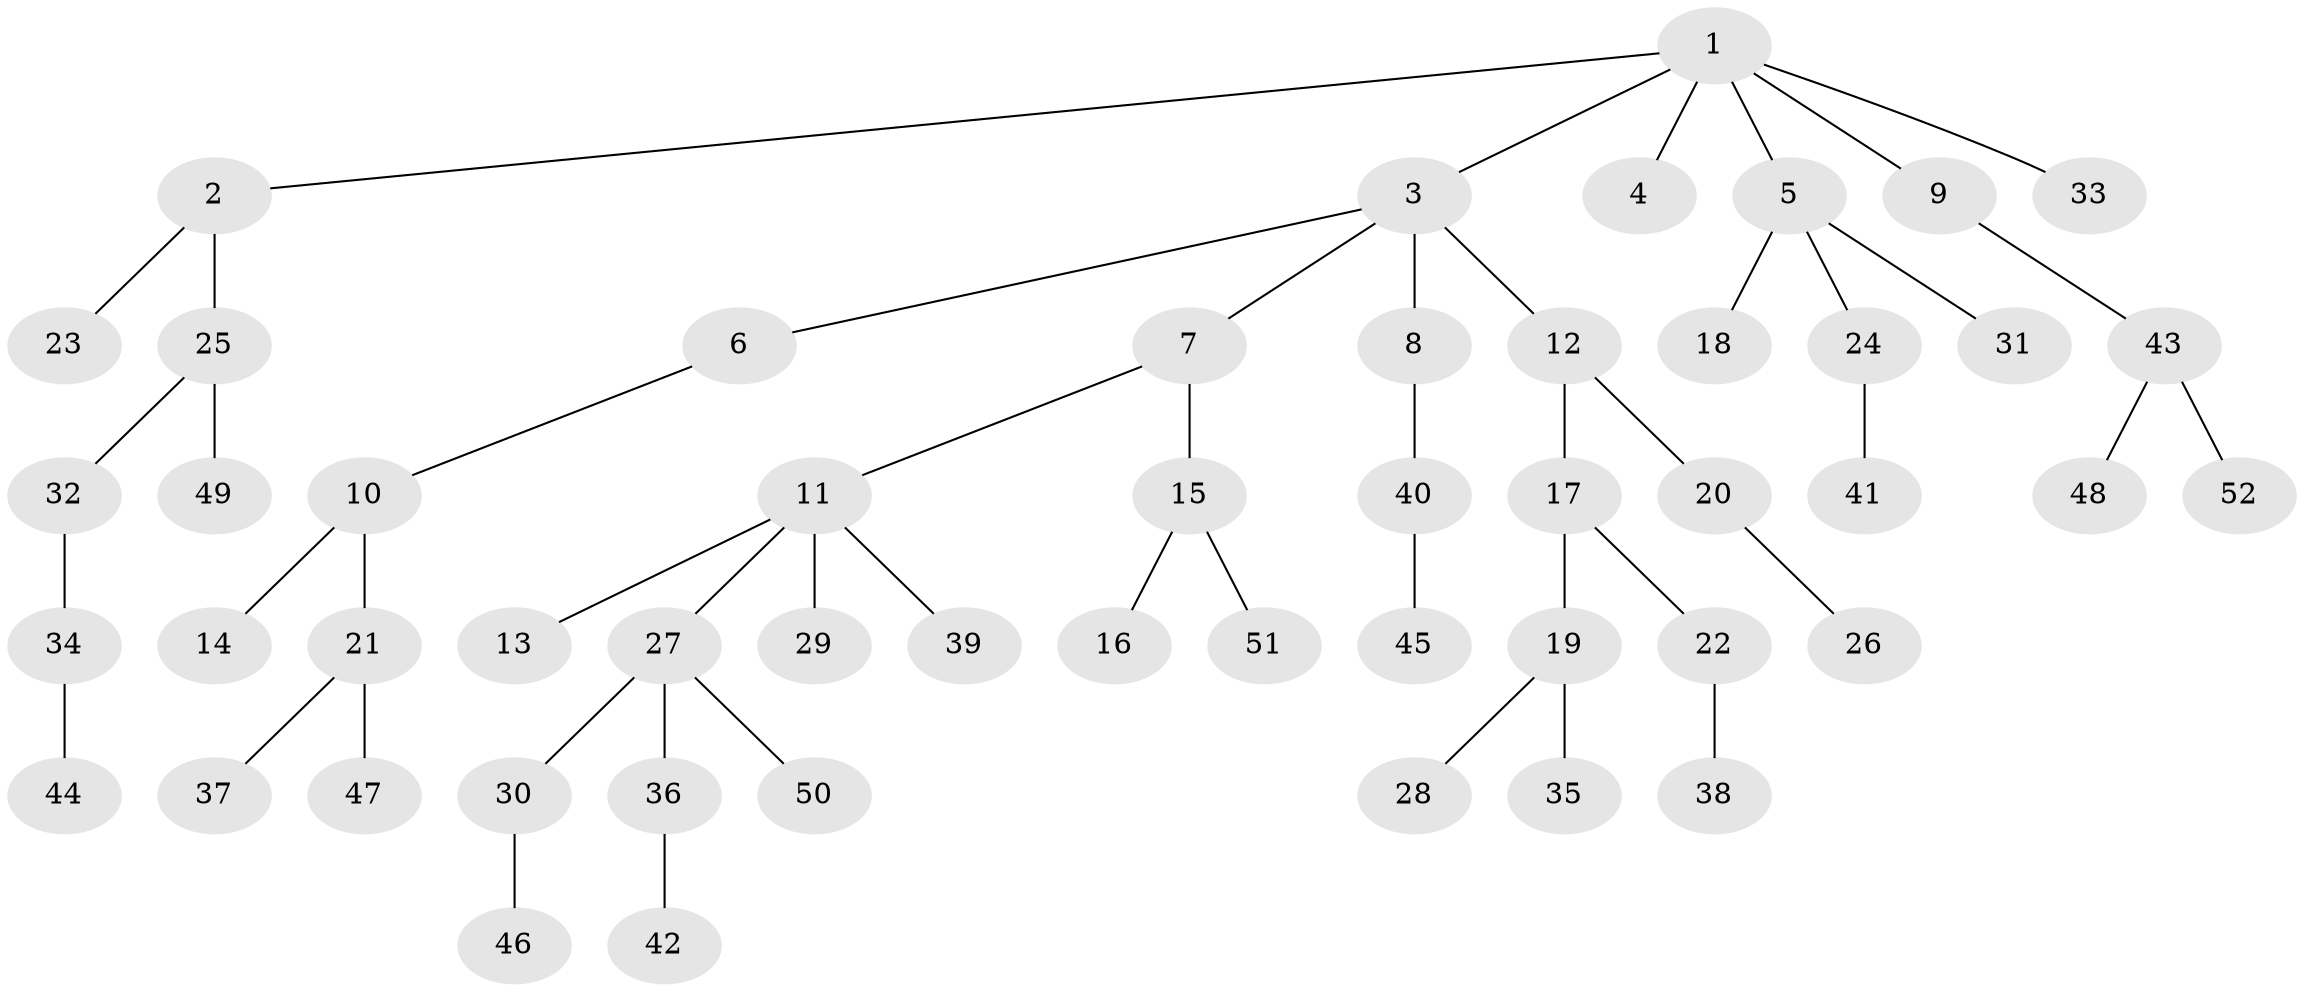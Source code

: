 // Generated by graph-tools (version 1.1) at 2025/02/03/09/25 03:02:21]
// undirected, 52 vertices, 51 edges
graph export_dot {
graph [start="1"]
  node [color=gray90,style=filled];
  1;
  2;
  3;
  4;
  5;
  6;
  7;
  8;
  9;
  10;
  11;
  12;
  13;
  14;
  15;
  16;
  17;
  18;
  19;
  20;
  21;
  22;
  23;
  24;
  25;
  26;
  27;
  28;
  29;
  30;
  31;
  32;
  33;
  34;
  35;
  36;
  37;
  38;
  39;
  40;
  41;
  42;
  43;
  44;
  45;
  46;
  47;
  48;
  49;
  50;
  51;
  52;
  1 -- 2;
  1 -- 3;
  1 -- 4;
  1 -- 5;
  1 -- 9;
  1 -- 33;
  2 -- 23;
  2 -- 25;
  3 -- 6;
  3 -- 7;
  3 -- 8;
  3 -- 12;
  5 -- 18;
  5 -- 24;
  5 -- 31;
  6 -- 10;
  7 -- 11;
  7 -- 15;
  8 -- 40;
  9 -- 43;
  10 -- 14;
  10 -- 21;
  11 -- 13;
  11 -- 27;
  11 -- 29;
  11 -- 39;
  12 -- 17;
  12 -- 20;
  15 -- 16;
  15 -- 51;
  17 -- 19;
  17 -- 22;
  19 -- 28;
  19 -- 35;
  20 -- 26;
  21 -- 37;
  21 -- 47;
  22 -- 38;
  24 -- 41;
  25 -- 32;
  25 -- 49;
  27 -- 30;
  27 -- 36;
  27 -- 50;
  30 -- 46;
  32 -- 34;
  34 -- 44;
  36 -- 42;
  40 -- 45;
  43 -- 48;
  43 -- 52;
}
